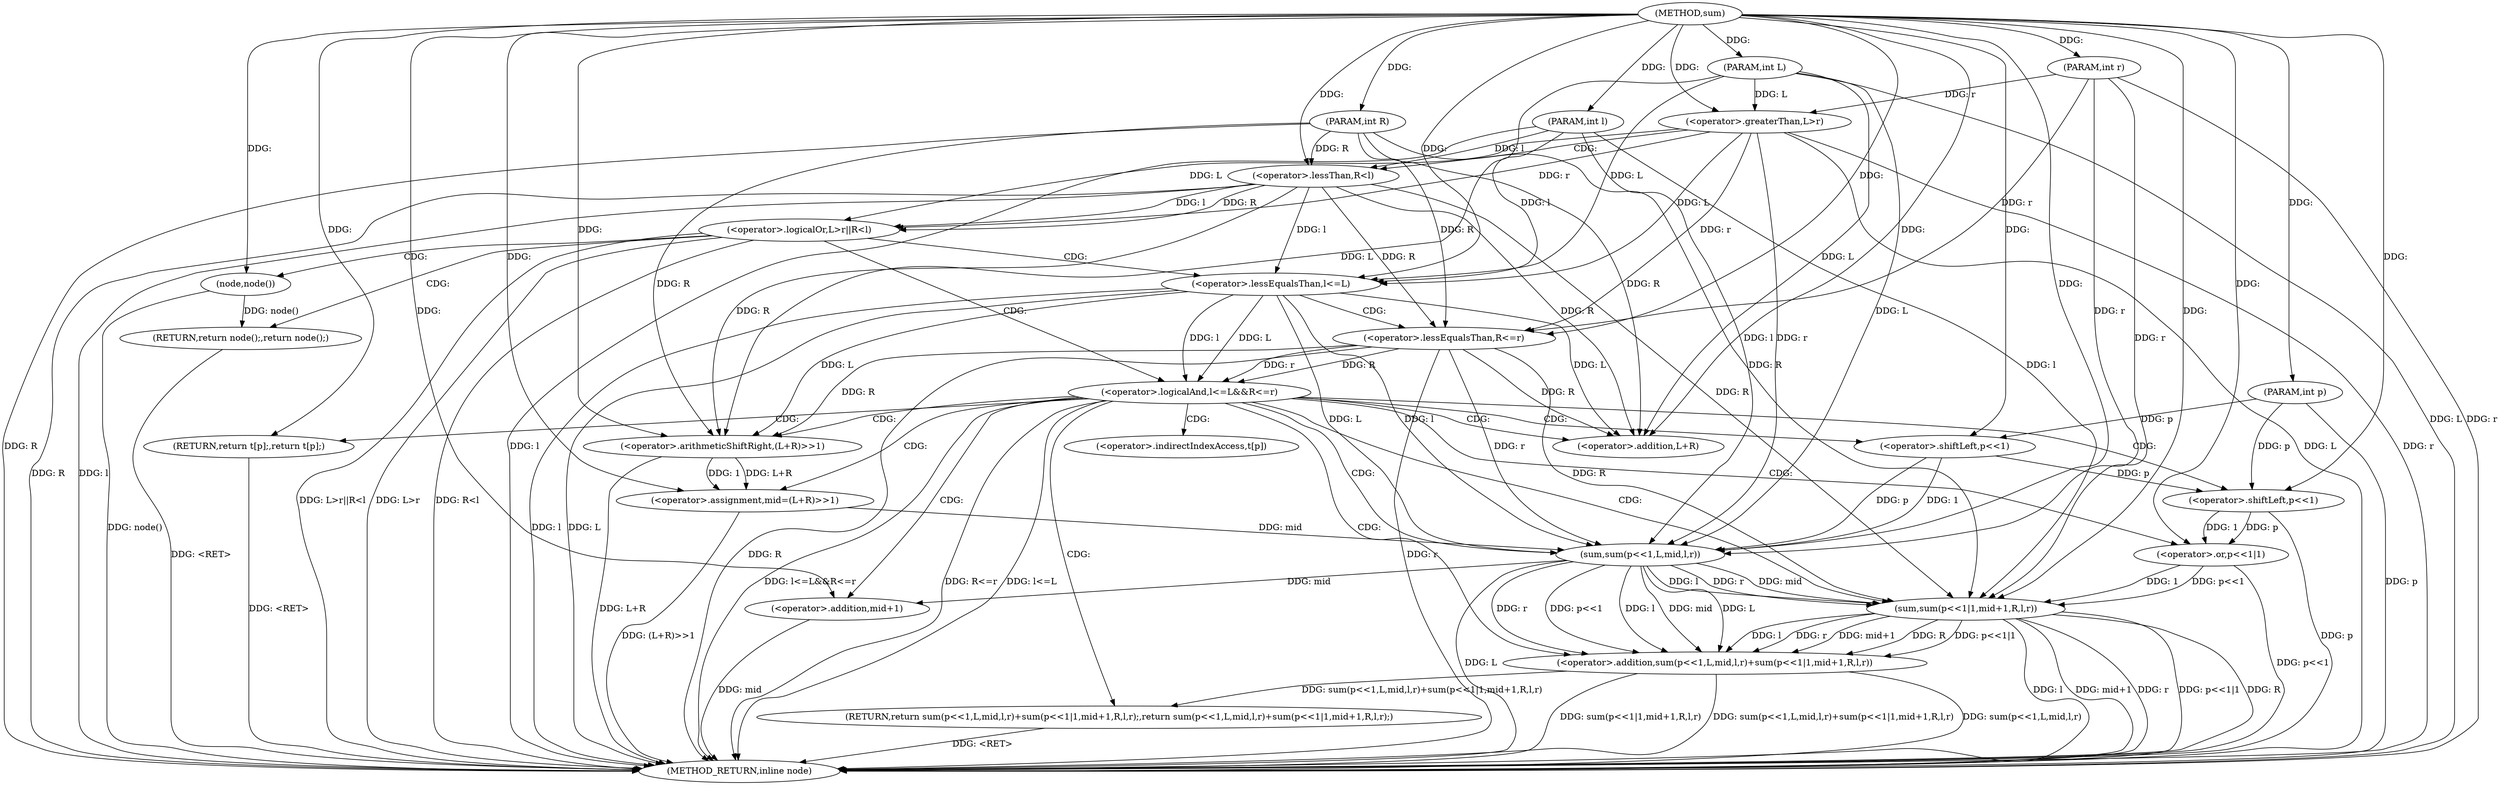 digraph "sum" {  
"1000550" [label = "(METHOD,sum)" ]
"1000609" [label = "(METHOD_RETURN,inline node)" ]
"1000551" [label = "(PARAM,int p)" ]
"1000552" [label = "(PARAM,int L)" ]
"1000553" [label = "(PARAM,int R)" ]
"1000554" [label = "(PARAM,int l)" ]
"1000555" [label = "(PARAM,int r)" ]
"1000580" [label = "(<operator>.assignment,mid=(L+R)>>1)" ]
"1000587" [label = "(RETURN,return sum(p<<1,L,mid,l,r)+sum(p<<1|1,mid+1,R,l,r);,return sum(p<<1,L,mid,l,r)+sum(p<<1|1,mid+1,R,l,r);)" ]
"1000558" [label = "(<operator>.logicalOr,L>r||R<l)" ]
"1000565" [label = "(RETURN,return node();,return node();)" ]
"1000568" [label = "(<operator>.logicalAnd,l<=L&&R<=r)" ]
"1000575" [label = "(RETURN,return t[p];,return t[p];)" ]
"1000588" [label = "(<operator>.addition,sum(p<<1,L,mid,l,r)+sum(p<<1|1,mid+1,R,l,r))" ]
"1000566" [label = "(node,node())" ]
"1000582" [label = "(<operator>.arithmeticShiftRight,(L+R)>>1)" ]
"1000559" [label = "(<operator>.greaterThan,L>r)" ]
"1000562" [label = "(<operator>.lessThan,R<l)" ]
"1000569" [label = "(<operator>.lessEqualsThan,l<=L)" ]
"1000572" [label = "(<operator>.lessEqualsThan,R<=r)" ]
"1000583" [label = "(<operator>.addition,L+R)" ]
"1000589" [label = "(sum,sum(p<<1,L,mid,l,r))" ]
"1000597" [label = "(sum,sum(p<<1|1,mid+1,R,l,r))" ]
"1000590" [label = "(<operator>.shiftLeft,p<<1)" ]
"1000598" [label = "(<operator>.or,p<<1|1)" ]
"1000603" [label = "(<operator>.addition,mid+1)" ]
"1000599" [label = "(<operator>.shiftLeft,p<<1)" ]
"1000576" [label = "(<operator>.indirectIndexAccess,t[p])" ]
  "1000565" -> "1000609"  [ label = "DDG: <RET>"] 
  "1000587" -> "1000609"  [ label = "DDG: <RET>"] 
  "1000551" -> "1000609"  [ label = "DDG: p"] 
  "1000552" -> "1000609"  [ label = "DDG: L"] 
  "1000553" -> "1000609"  [ label = "DDG: R"] 
  "1000554" -> "1000609"  [ label = "DDG: l"] 
  "1000555" -> "1000609"  [ label = "DDG: r"] 
  "1000559" -> "1000609"  [ label = "DDG: L"] 
  "1000559" -> "1000609"  [ label = "DDG: r"] 
  "1000558" -> "1000609"  [ label = "DDG: L>r"] 
  "1000562" -> "1000609"  [ label = "DDG: R"] 
  "1000562" -> "1000609"  [ label = "DDG: l"] 
  "1000558" -> "1000609"  [ label = "DDG: R<l"] 
  "1000558" -> "1000609"  [ label = "DDG: L>r||R<l"] 
  "1000569" -> "1000609"  [ label = "DDG: l"] 
  "1000569" -> "1000609"  [ label = "DDG: L"] 
  "1000568" -> "1000609"  [ label = "DDG: l<=L"] 
  "1000572" -> "1000609"  [ label = "DDG: R"] 
  "1000572" -> "1000609"  [ label = "DDG: r"] 
  "1000568" -> "1000609"  [ label = "DDG: R<=r"] 
  "1000568" -> "1000609"  [ label = "DDG: l<=L&&R<=r"] 
  "1000582" -> "1000609"  [ label = "DDG: L+R"] 
  "1000580" -> "1000609"  [ label = "DDG: (L+R)>>1"] 
  "1000589" -> "1000609"  [ label = "DDG: L"] 
  "1000588" -> "1000609"  [ label = "DDG: sum(p<<1,L,mid,l,r)"] 
  "1000599" -> "1000609"  [ label = "DDG: p"] 
  "1000598" -> "1000609"  [ label = "DDG: p<<1"] 
  "1000597" -> "1000609"  [ label = "DDG: p<<1|1"] 
  "1000603" -> "1000609"  [ label = "DDG: mid"] 
  "1000597" -> "1000609"  [ label = "DDG: mid+1"] 
  "1000597" -> "1000609"  [ label = "DDG: R"] 
  "1000597" -> "1000609"  [ label = "DDG: l"] 
  "1000597" -> "1000609"  [ label = "DDG: r"] 
  "1000588" -> "1000609"  [ label = "DDG: sum(p<<1|1,mid+1,R,l,r)"] 
  "1000588" -> "1000609"  [ label = "DDG: sum(p<<1,L,mid,l,r)+sum(p<<1|1,mid+1,R,l,r)"] 
  "1000566" -> "1000609"  [ label = "DDG: node()"] 
  "1000575" -> "1000609"  [ label = "DDG: <RET>"] 
  "1000550" -> "1000551"  [ label = "DDG: "] 
  "1000550" -> "1000552"  [ label = "DDG: "] 
  "1000550" -> "1000553"  [ label = "DDG: "] 
  "1000550" -> "1000554"  [ label = "DDG: "] 
  "1000550" -> "1000555"  [ label = "DDG: "] 
  "1000582" -> "1000580"  [ label = "DDG: L+R"] 
  "1000582" -> "1000580"  [ label = "DDG: 1"] 
  "1000588" -> "1000587"  [ label = "DDG: sum(p<<1,L,mid,l,r)+sum(p<<1|1,mid+1,R,l,r)"] 
  "1000566" -> "1000565"  [ label = "DDG: node()"] 
  "1000550" -> "1000575"  [ label = "DDG: "] 
  "1000550" -> "1000580"  [ label = "DDG: "] 
  "1000589" -> "1000588"  [ label = "DDG: r"] 
  "1000589" -> "1000588"  [ label = "DDG: L"] 
  "1000589" -> "1000588"  [ label = "DDG: p<<1"] 
  "1000589" -> "1000588"  [ label = "DDG: l"] 
  "1000589" -> "1000588"  [ label = "DDG: mid"] 
  "1000597" -> "1000588"  [ label = "DDG: R"] 
  "1000597" -> "1000588"  [ label = "DDG: p<<1|1"] 
  "1000597" -> "1000588"  [ label = "DDG: l"] 
  "1000597" -> "1000588"  [ label = "DDG: r"] 
  "1000597" -> "1000588"  [ label = "DDG: mid+1"] 
  "1000559" -> "1000558"  [ label = "DDG: L"] 
  "1000559" -> "1000558"  [ label = "DDG: r"] 
  "1000562" -> "1000558"  [ label = "DDG: R"] 
  "1000562" -> "1000558"  [ label = "DDG: l"] 
  "1000550" -> "1000566"  [ label = "DDG: "] 
  "1000569" -> "1000568"  [ label = "DDG: L"] 
  "1000569" -> "1000568"  [ label = "DDG: l"] 
  "1000572" -> "1000568"  [ label = "DDG: R"] 
  "1000572" -> "1000568"  [ label = "DDG: r"] 
  "1000569" -> "1000582"  [ label = "DDG: L"] 
  "1000552" -> "1000582"  [ label = "DDG: L"] 
  "1000550" -> "1000582"  [ label = "DDG: "] 
  "1000562" -> "1000582"  [ label = "DDG: R"] 
  "1000572" -> "1000582"  [ label = "DDG: R"] 
  "1000553" -> "1000582"  [ label = "DDG: R"] 
  "1000552" -> "1000559"  [ label = "DDG: L"] 
  "1000550" -> "1000559"  [ label = "DDG: "] 
  "1000555" -> "1000559"  [ label = "DDG: r"] 
  "1000553" -> "1000562"  [ label = "DDG: R"] 
  "1000550" -> "1000562"  [ label = "DDG: "] 
  "1000554" -> "1000562"  [ label = "DDG: l"] 
  "1000562" -> "1000569"  [ label = "DDG: l"] 
  "1000554" -> "1000569"  [ label = "DDG: l"] 
  "1000550" -> "1000569"  [ label = "DDG: "] 
  "1000559" -> "1000569"  [ label = "DDG: L"] 
  "1000552" -> "1000569"  [ label = "DDG: L"] 
  "1000562" -> "1000572"  [ label = "DDG: R"] 
  "1000553" -> "1000572"  [ label = "DDG: R"] 
  "1000550" -> "1000572"  [ label = "DDG: "] 
  "1000559" -> "1000572"  [ label = "DDG: r"] 
  "1000555" -> "1000572"  [ label = "DDG: r"] 
  "1000569" -> "1000583"  [ label = "DDG: L"] 
  "1000552" -> "1000583"  [ label = "DDG: L"] 
  "1000550" -> "1000583"  [ label = "DDG: "] 
  "1000562" -> "1000583"  [ label = "DDG: R"] 
  "1000572" -> "1000583"  [ label = "DDG: R"] 
  "1000553" -> "1000583"  [ label = "DDG: R"] 
  "1000590" -> "1000589"  [ label = "DDG: p"] 
  "1000590" -> "1000589"  [ label = "DDG: 1"] 
  "1000559" -> "1000589"  [ label = "DDG: r"] 
  "1000572" -> "1000589"  [ label = "DDG: r"] 
  "1000555" -> "1000589"  [ label = "DDG: r"] 
  "1000550" -> "1000589"  [ label = "DDG: "] 
  "1000552" -> "1000589"  [ label = "DDG: L"] 
  "1000569" -> "1000589"  [ label = "DDG: L"] 
  "1000569" -> "1000589"  [ label = "DDG: l"] 
  "1000554" -> "1000589"  [ label = "DDG: l"] 
  "1000580" -> "1000589"  [ label = "DDG: mid"] 
  "1000598" -> "1000597"  [ label = "DDG: 1"] 
  "1000598" -> "1000597"  [ label = "DDG: p<<1"] 
  "1000553" -> "1000597"  [ label = "DDG: R"] 
  "1000550" -> "1000597"  [ label = "DDG: "] 
  "1000562" -> "1000597"  [ label = "DDG: R"] 
  "1000572" -> "1000597"  [ label = "DDG: R"] 
  "1000589" -> "1000597"  [ label = "DDG: l"] 
  "1000554" -> "1000597"  [ label = "DDG: l"] 
  "1000589" -> "1000597"  [ label = "DDG: r"] 
  "1000555" -> "1000597"  [ label = "DDG: r"] 
  "1000589" -> "1000597"  [ label = "DDG: mid"] 
  "1000551" -> "1000590"  [ label = "DDG: p"] 
  "1000550" -> "1000590"  [ label = "DDG: "] 
  "1000599" -> "1000598"  [ label = "DDG: p"] 
  "1000599" -> "1000598"  [ label = "DDG: 1"] 
  "1000550" -> "1000598"  [ label = "DDG: "] 
  "1000589" -> "1000603"  [ label = "DDG: mid"] 
  "1000550" -> "1000603"  [ label = "DDG: "] 
  "1000590" -> "1000599"  [ label = "DDG: p"] 
  "1000551" -> "1000599"  [ label = "DDG: p"] 
  "1000550" -> "1000599"  [ label = "DDG: "] 
  "1000558" -> "1000565"  [ label = "CDG: "] 
  "1000558" -> "1000566"  [ label = "CDG: "] 
  "1000558" -> "1000569"  [ label = "CDG: "] 
  "1000558" -> "1000568"  [ label = "CDG: "] 
  "1000568" -> "1000576"  [ label = "CDG: "] 
  "1000568" -> "1000598"  [ label = "CDG: "] 
  "1000568" -> "1000582"  [ label = "CDG: "] 
  "1000568" -> "1000588"  [ label = "CDG: "] 
  "1000568" -> "1000599"  [ label = "CDG: "] 
  "1000568" -> "1000603"  [ label = "CDG: "] 
  "1000568" -> "1000597"  [ label = "CDG: "] 
  "1000568" -> "1000580"  [ label = "CDG: "] 
  "1000568" -> "1000575"  [ label = "CDG: "] 
  "1000568" -> "1000589"  [ label = "CDG: "] 
  "1000568" -> "1000583"  [ label = "CDG: "] 
  "1000568" -> "1000590"  [ label = "CDG: "] 
  "1000568" -> "1000587"  [ label = "CDG: "] 
  "1000559" -> "1000562"  [ label = "CDG: "] 
  "1000569" -> "1000572"  [ label = "CDG: "] 
}
